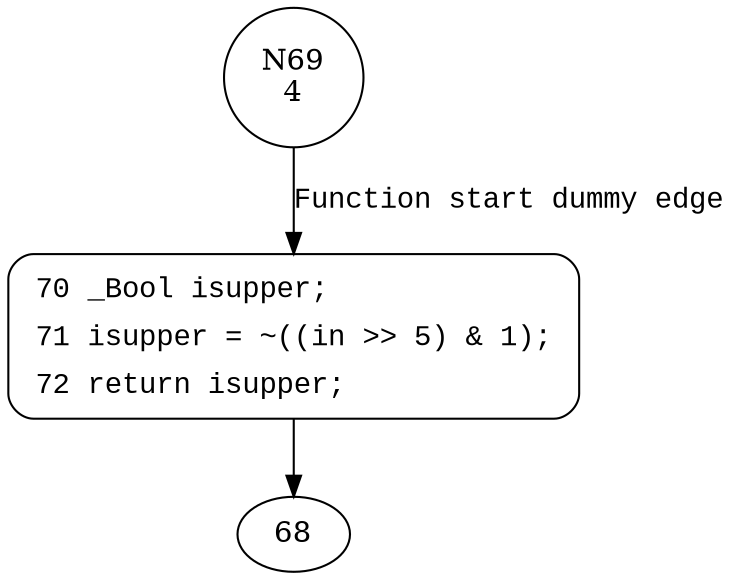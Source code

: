 digraph isUpper {
69 [shape="circle" label="N69\n4"]
70 [shape="circle" label="N70\n3"]
70 [style="filled,bold" penwidth="1" fillcolor="white" fontname="Courier New" shape="Mrecord" label=<<table border="0" cellborder="0" cellpadding="3" bgcolor="white"><tr><td align="right">70</td><td align="left">_Bool isupper;</td></tr><tr><td align="right">71</td><td align="left">isupper = ~((in &gt;&gt; 5) &amp; 1);</td></tr><tr><td align="right">72</td><td align="left">return isupper;</td></tr></table>>]
70 -> 68[label=""]
69 -> 70 [label="Function start dummy edge" fontname="Courier New"]
}